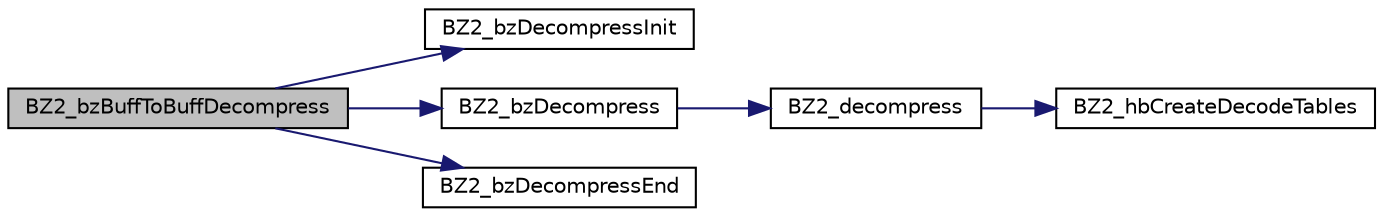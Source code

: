 digraph G
{
  edge [fontname="Helvetica",fontsize="10",labelfontname="Helvetica",labelfontsize="10"];
  node [fontname="Helvetica",fontsize="10",shape=record];
  rankdir="LR";
  Node1 [label="BZ2_bzBuffToBuffDecompress",height=0.2,width=0.4,color="black", fillcolor="grey75", style="filled" fontcolor="black"];
  Node1 -> Node2 [color="midnightblue",fontsize="10",style="solid",fontname="Helvetica"];
  Node2 [label="BZ2_bzDecompressInit",height=0.2,width=0.4,color="black", fillcolor="white", style="filled",URL="$bzlib_8c.html#a6586dc3373cc7ff49b9983585d290f64"];
  Node1 -> Node3 [color="midnightblue",fontsize="10",style="solid",fontname="Helvetica"];
  Node3 [label="BZ2_bzDecompress",height=0.2,width=0.4,color="black", fillcolor="white", style="filled",URL="$bzlib_8c.html#a6dcb378b962a5d4d02805fb49712781f"];
  Node3 -> Node4 [color="midnightblue",fontsize="10",style="solid",fontname="Helvetica"];
  Node4 [label="BZ2_decompress",height=0.2,width=0.4,color="black", fillcolor="white", style="filled",URL="$bzlib__private_8h.html#ad09be1f8ca2511c5e2c57f6d8ae78ac1"];
  Node4 -> Node5 [color="midnightblue",fontsize="10",style="solid",fontname="Helvetica"];
  Node5 [label="BZ2_hbCreateDecodeTables",height=0.2,width=0.4,color="black", fillcolor="white", style="filled",URL="$bzlib__private_8h.html#ab103321f6203d5445554fbcff5db3d25"];
  Node1 -> Node6 [color="midnightblue",fontsize="10",style="solid",fontname="Helvetica"];
  Node6 [label="BZ2_bzDecompressEnd",height=0.2,width=0.4,color="black", fillcolor="white", style="filled",URL="$bzlib_8c.html#a6e3fefc7eebc947f88d47a7adeacfe97"];
}
